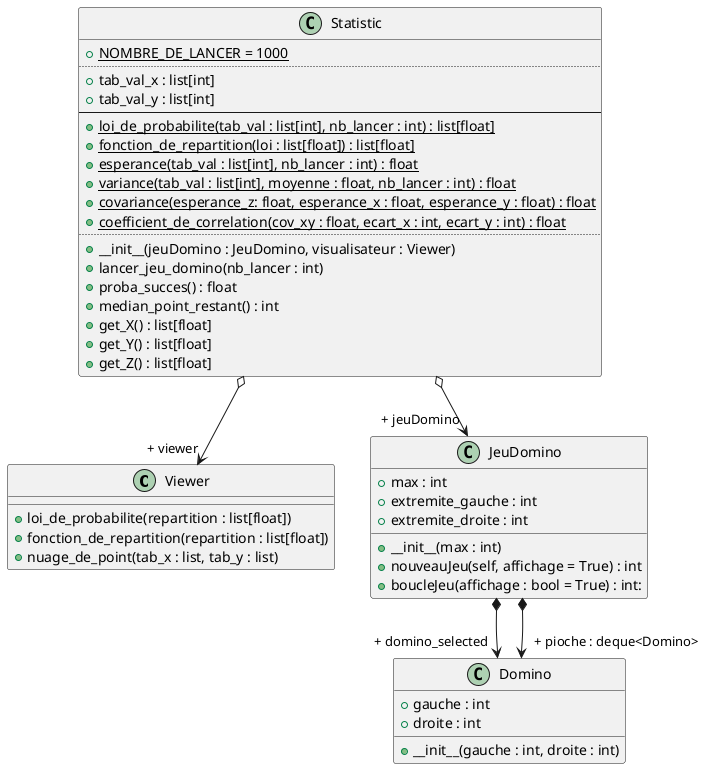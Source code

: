 @startuml Domino
class Viewer {
    + loi_de_probabilite(repartition : list[float])
    + fonction_de_repartition(repartition : list[float])
    + nuage_de_point(tab_x : list, tab_y : list)
}

class Domino {
    + __init__(gauche : int, droite : int)
    + gauche : int
    + droite : int
}

JeuDomino *--> "+ domino_selected" Domino
JeuDomino *--> "+ pioche : deque<Domino>" Domino
class JeuDomino {
    + max : int
    + extremite_gauche : int
    + extremite_droite : int 
    + __init__(max : int)
    + nouveauJeu(self, affichage = True) : int
    + boucleJeu(affichage : bool = True) : int:
}

Statistic o--> "+ jeuDomino" JeuDomino
Statistic o--> "+ viewer" Viewer
class Statistic {
    {static} + NOMBRE_DE_LANCER = 1000
    ....
    + tab_val_x : list[int]
    + tab_val_y : list[int]
    ----
    {static} + loi_de_probabilite(tab_val : list[int], nb_lancer : int) : list[float] 
    {static} + fonction_de_repartition(loi : list[float]) : list[float]
    {static} + esperance(tab_val : list[int], nb_lancer : int) : float
    {static} + variance(tab_val : list[int], moyenne : float, nb_lancer : int) : float 
    {static} + covariance(esperance_z: float, esperance_x : float, esperance_y : float) : float
    {static} + coefficient_de_correlation(cov_xy : float, ecart_x : int, ecart_y : int) : float
    ....
    + __init__(jeuDomino : JeuDomino, visualisateur : Viewer)
    + lancer_jeu_domino(nb_lancer : int)
    + proba_succes() : float 
    + median_point_restant() : int
    + get_X() : list[float]
    + get_Y() : list[float]
    + get_Z() : list[float]
}


@enduml